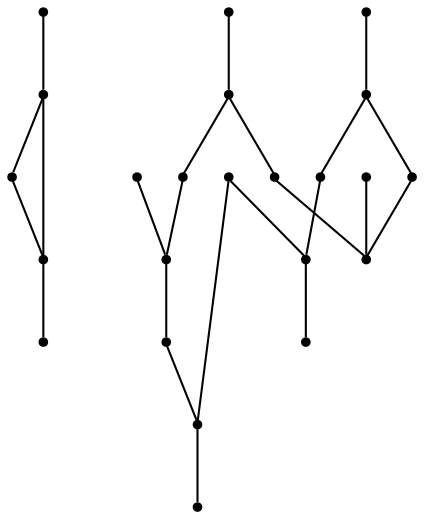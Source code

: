 graph {
  node [shape=point,comment="{\"directed\":false,\"doi\":\"10.1007/978-3-030-35802-0_8\",\"figure\":\"8 (2)\"}"]

  v0 [pos="1400.7148232241987,597.3251339247408"]
  v1 [pos="1367.7303663727778,562.8992952069975"]
  v2 [pos="1445.9928288691558,624.2417812509311"]
  v3 [pos="1201.5539277534167,513.2879653924856"]
  v4 [pos="1189.7978918546812,519.9013341345435"]
  v5 [pos="1421.2889829471908,288.4130801182373"]
  v6 [pos="1354.878384095019,515.784161724725"]
  v7 [pos="1353.7615171265732,464.50149442303706"]
  v8 [pos="1310.1628180046002,366.25376046565304"]
  v9 [pos="1301.7198022563434,357.44000508509885"]
  v10 [pos="1321.752252248967,373.1423365066189"]
  v11 [pos="1298.4277026952877,345.37997358997666"]
  v12 [pos="1298.14009228204,332.2488719139843"]
  v13 [pos="1213.4099246447731,648.4661279681185"]
  v14 [pos="1213.4099882331907,510.40006920782633"]
  v15 [pos="1225.507684700217,513.5588487319837"]
  v16 [pos="1237.0304782828364,519.9013341345434"]
  v17 [pos="1128.5046980935836,345.7256359922095"]
  v18 [pos="1128.6798841843415,332.2488719139843"]
  v19 [pos="1125.0958501976347,357.44000508509885"]
  v20 [pos="1116.3028437983685,366.3412570560637"]
  v21 [pos="1105.0677242174143,373.1423365066189"]
  v22 [pos="1005.5310253133996,288.4130801182373"]

  v0 -- v1 [id="-1",pos="1400.7148232241987,597.3251339247408 1367.7303663727778,562.8992952069975 1367.7303663727778,562.8992952069975 1367.7303663727778,562.8992952069975"]
  v22 -- v15 [id="-2",pos="1005.5310253133996,288.4130801182373 1225.507684700217,513.5588487319837 1225.507684700217,513.5588487319837 1225.507684700217,513.5588487319837"]
  v15 -- v16 [id="-3",pos="1225.507684700217,513.5588487319837 1237.0304782828364,519.9013341345434 1237.0304782828364,519.9013341345434 1237.0304782828364,519.9013341345434"]
  v22 -- v8 [id="-4",pos="1005.5310253133996,288.4130801182373 1310.1628180046002,366.25376046565304 1310.1628180046002,366.25376046565304 1310.1628180046002,366.25376046565304"]
  v8 -- v10 [id="-5",pos="1310.1628180046002,366.25376046565304 1321.752252248967,373.1423365066189 1321.752252248967,373.1423365066189 1321.752252248967,373.1423365066189"]
  v21 -- v20 [id="-6",pos="1105.0677242174143,373.1423365066189 1116.3028437983685,366.3412570560637 1116.3028437983685,366.3412570560637 1116.3028437983685,366.3412570560637"]
  v20 -- v5 [id="-7",pos="1116.3028437983685,366.3412570560637 1421.2889829471908,288.4130801182373 1421.2889829471908,288.4130801182373 1421.2889829471908,288.4130801182373"]
  v20 -- v19 [id="-8",pos="1116.3028437983685,366.3412570560637 1125.0958501976347,357.44000508509885 1125.0958501976347,357.44000508509885 1125.0958501976347,357.44000508509885"]
  v19 -- v17 [id="-9",pos="1125.0958501976347,357.44000508509885 1128.5046980935836,345.7256359922095 1128.5046980935836,345.7256359922095 1128.5046980935836,345.7256359922095"]
  v18 -- v17 [id="-12",pos="1128.6798841843415,332.2488719139843 1128.5046980935836,345.7256359922095 1128.5046980935836,345.7256359922095 1128.5046980935836,345.7256359922095"]
  v4 -- v3 [id="-14",pos="1189.7978918546812,519.9013341345435 1201.5539277534167,513.2879653924856 1201.5539277534167,513.2879653924856 1201.5539277534167,513.2879653924856"]
  v3 -- v14 [id="-15",pos="1201.5539277534167,513.2879653924856 1213.4099882331907,510.40006920782633 1213.4099882331907,510.40006920782633 1213.4099882331907,510.40006920782633"]
  v13 -- v17 [id="-16",pos="1213.4099246447731,648.4661279681185 1128.5046980935836,345.7256359922095 1128.5046980935836,345.7256359922095 1128.5046980935836,345.7256359922095"]
  v14 -- v15 [id="-18",pos="1213.4099882331907,510.40006920782633 1225.507684700217,513.5588487319837 1225.507684700217,513.5588487319837 1225.507684700217,513.5588487319837"]
  v12 -- v11 [id="-22",pos="1298.14009228204,332.2488719139843 1298.4277026952877,345.37997358997666 1298.4277026952877,345.37997358997666 1298.4277026952877,345.37997358997666"]
  v11 -- v13 [id="-23",pos="1298.4277026952877,345.37997358997666 1213.4099246447731,648.4661279681185 1213.4099246447731,648.4661279681185 1213.4099246447731,648.4661279681185"]
  v11 -- v9 [id="-24",pos="1298.4277026952877,345.37997358997666 1301.7198022563434,357.44000508509885 1301.7198022563434,357.44000508509885 1301.7198022563434,357.44000508509885"]
  v9 -- v8 [id="-25",pos="1301.7198022563434,357.44000508509885 1310.1628180046002,366.25376046565304 1310.1628180046002,366.25376046565304 1310.1628180046002,366.25376046565304"]
  v2 -- v0 [id="-26",pos="1445.9928288691558,624.2417812509311 1400.7148232241987,597.3251339247408 1400.7148232241987,597.3251339247408 1400.7148232241987,597.3251339247408"]
  v5 -- v3 [id="-29",pos="1421.2889829471908,288.4130801182373 1201.5539277534167,513.2879653924856 1201.5539277534167,513.2879653924856 1201.5539277534167,513.2879653924856"]
  v6 -- v0 [id="-35",pos="1354.878384095019,515.784161724725 1400.7148232241987,597.3251339247408 1400.7148232241987,597.3251339247408 1400.7148232241987,597.3251339247408"]
  v1 -- v6 [id="-36",pos="1367.7303663727778,562.8992952069975 1354.878384095019,515.784161724725 1354.878384095019,515.784161724725 1354.878384095019,515.784161724725"]
  v6 -- v7 [id="-37",pos="1354.878384095019,515.784161724725 1353.7615171265732,464.50149442303706 1353.7615171265732,464.50149442303706 1353.7615171265732,464.50149442303706"]
}